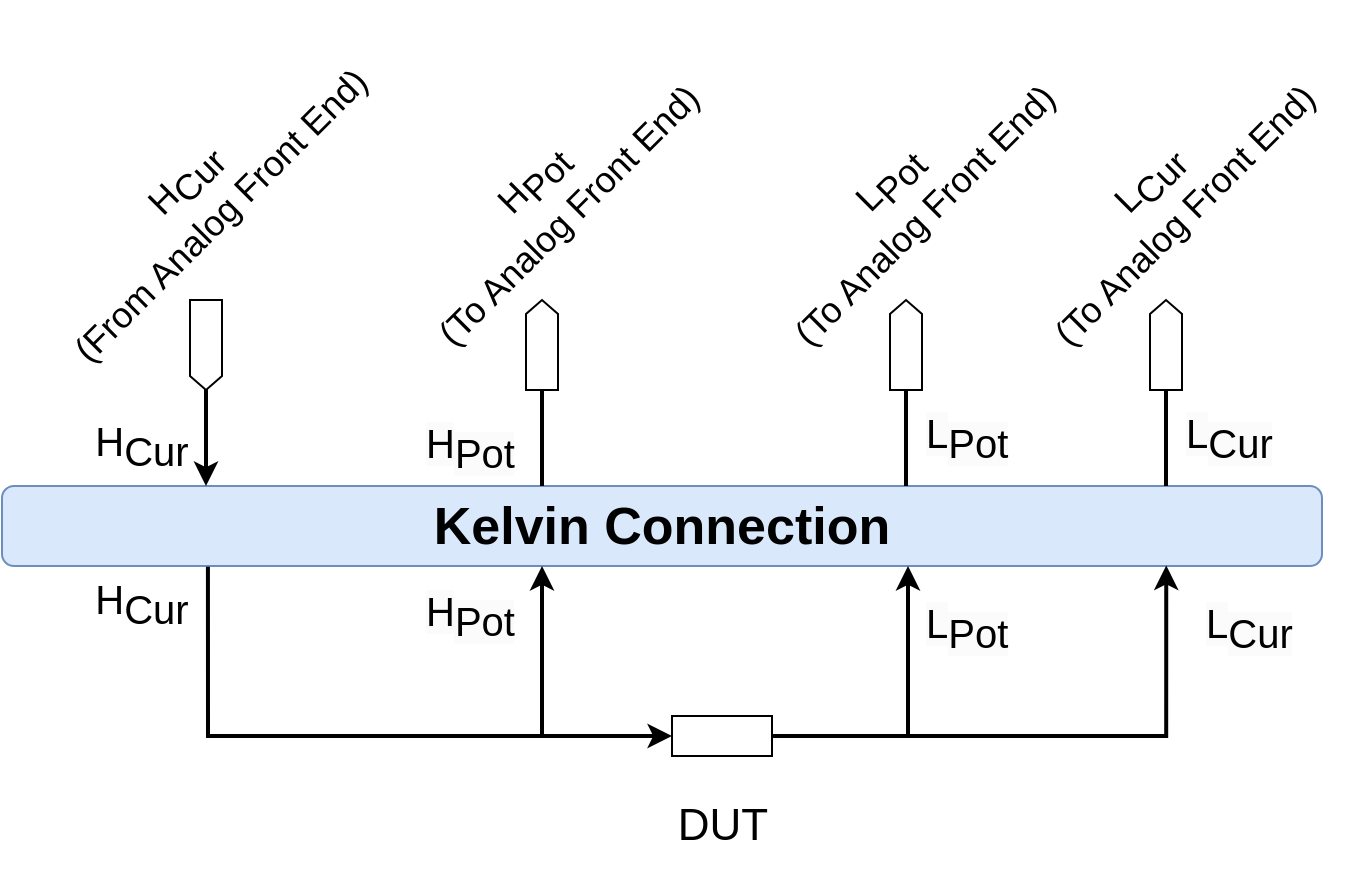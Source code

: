 <mxfile version="24.7.17">
  <diagram name="Side-1" id="eiTZTMTORghjNj7tX9Q2">
    <mxGraphModel dx="2086" dy="662" grid="1" gridSize="10" guides="1" tooltips="1" connect="1" arrows="1" fold="1" page="1" pageScale="1" pageWidth="827" pageHeight="1169" math="0" shadow="0">
      <root>
        <mxCell id="0" />
        <mxCell id="1" parent="0" />
        <mxCell id="2y5FE5ptQaROnDGIxqtj-1" value="&lt;font size=&quot;1&quot; style=&quot;&quot;&gt;&lt;b style=&quot;font-size: 26px;&quot;&gt;Kelvin Connection&lt;/b&gt;&lt;/font&gt;" style="rounded=1;whiteSpace=wrap;html=1;fontSize=22;fillColor=#dae8fc;strokeColor=#6c8ebf;" parent="1" vertex="1">
          <mxGeometry x="-730" y="435" width="660" height="40" as="geometry" />
        </mxCell>
        <mxCell id="2y5FE5ptQaROnDGIxqtj-2" value="" style="rounded=0;whiteSpace=wrap;html=1;" parent="1" vertex="1">
          <mxGeometry x="-395" y="550" width="50" height="20" as="geometry" />
        </mxCell>
        <mxCell id="2y5FE5ptQaROnDGIxqtj-3" value="&lt;font style=&quot;font-size: 20px;&quot;&gt;H&lt;sub style=&quot;font-size: 20px;&quot;&gt;Cur&lt;/sub&gt;&lt;/font&gt;" style="text;html=1;align=center;verticalAlign=middle;whiteSpace=wrap;rounded=0;fontSize=20;" parent="1" vertex="1">
          <mxGeometry x="-690" y="478.75" width="60" height="30" as="geometry" />
        </mxCell>
        <mxCell id="2y5FE5ptQaROnDGIxqtj-4" value="&lt;span style=&quot;color: rgb(0, 0, 0); font-family: Helvetica; font-size: 20px; font-style: normal; font-variant-ligatures: normal; font-variant-caps: normal; font-weight: 400; letter-spacing: normal; orphans: 2; text-align: center; text-indent: 0px; text-transform: none; widows: 2; word-spacing: 0px; -webkit-text-stroke-width: 0px; white-space: normal; background-color: rgb(251, 251, 251); text-decoration-thickness: initial; text-decoration-style: initial; text-decoration-color: initial; float: none; display: inline !important;&quot;&gt;H&lt;/span&gt;&lt;sub style=&quot;forced-color-adjust: none; color: rgb(0, 0, 0); font-family: Helvetica; font-style: normal; font-variant-ligatures: normal; font-variant-caps: normal; font-weight: 400; letter-spacing: normal; orphans: 2; text-align: center; text-indent: 0px; text-transform: none; widows: 2; word-spacing: 0px; -webkit-text-stroke-width: 0px; white-space: normal; background-color: rgb(251, 251, 251); text-decoration-thickness: initial; text-decoration-style: initial; text-decoration-color: initial; font-size: 20px;&quot;&gt;Pot&lt;/sub&gt;" style="text;whiteSpace=wrap;html=1;fontSize=20;" parent="1" vertex="1">
          <mxGeometry x="-520" y="478.75" width="60" height="40" as="geometry" />
        </mxCell>
        <mxCell id="2y5FE5ptQaROnDGIxqtj-5" value="&lt;span style=&quot;color: rgb(0, 0, 0); font-family: Helvetica; font-size: 20px; font-style: normal; font-variant-ligatures: normal; font-variant-caps: normal; font-weight: 400; letter-spacing: normal; orphans: 2; text-align: center; text-indent: 0px; text-transform: none; widows: 2; word-spacing: 0px; -webkit-text-stroke-width: 0px; white-space: normal; background-color: rgb(251, 251, 251); text-decoration-thickness: initial; text-decoration-style: initial; text-decoration-color: initial; float: none; display: inline !important;&quot;&gt;L&lt;/span&gt;&lt;sub style=&quot;forced-color-adjust: none; color: rgb(0, 0, 0); font-family: Helvetica; font-style: normal; font-variant-ligatures: normal; font-variant-caps: normal; font-weight: 400; letter-spacing: normal; orphans: 2; text-align: center; text-indent: 0px; text-transform: none; widows: 2; word-spacing: 0px; -webkit-text-stroke-width: 0px; white-space: normal; background-color: rgb(251, 251, 251); text-decoration-thickness: initial; text-decoration-style: initial; text-decoration-color: initial; font-size: 20px;&quot;&gt;Pot&lt;/sub&gt;" style="text;whiteSpace=wrap;html=1;fontSize=20;" parent="1" vertex="1">
          <mxGeometry x="-270" y="485" width="60" height="40" as="geometry" />
        </mxCell>
        <mxCell id="2y5FE5ptQaROnDGIxqtj-6" value="&lt;span style=&quot;color: rgb(0, 0, 0); font-family: Helvetica; font-size: 20px; font-style: normal; font-variant-ligatures: normal; font-variant-caps: normal; font-weight: 400; letter-spacing: normal; orphans: 2; text-align: center; text-indent: 0px; text-transform: none; widows: 2; word-spacing: 0px; -webkit-text-stroke-width: 0px; white-space: normal; background-color: rgb(251, 251, 251); text-decoration-thickness: initial; text-decoration-style: initial; text-decoration-color: initial; float: none; display: inline !important;&quot;&gt;L&lt;/span&gt;&lt;sub style=&quot;forced-color-adjust: none; color: rgb(0, 0, 0); font-family: Helvetica; font-style: normal; font-variant-ligatures: normal; font-variant-caps: normal; font-weight: 400; letter-spacing: normal; orphans: 2; text-align: center; text-indent: 0px; text-transform: none; widows: 2; word-spacing: 0px; -webkit-text-stroke-width: 0px; white-space: normal; background-color: rgb(251, 251, 251); text-decoration-thickness: initial; text-decoration-style: initial; text-decoration-color: initial; font-size: 20px;&quot;&gt;Cur&lt;/sub&gt;" style="text;whiteSpace=wrap;html=1;fontSize=20;" parent="1" vertex="1">
          <mxGeometry x="-130" y="485" width="60" height="40" as="geometry" />
        </mxCell>
        <mxCell id="2y5FE5ptQaROnDGIxqtj-7" value="&lt;font style=&quot;font-size: 20px;&quot;&gt;H&lt;sub style=&quot;font-size: 20px;&quot;&gt;Cur&lt;/sub&gt;&lt;/font&gt;" style="text;html=1;align=center;verticalAlign=middle;whiteSpace=wrap;rounded=0;fontSize=20;" parent="1" vertex="1">
          <mxGeometry x="-690" y="400" width="60" height="30" as="geometry" />
        </mxCell>
        <mxCell id="2y5FE5ptQaROnDGIxqtj-8" value="&lt;span style=&quot;color: rgb(0, 0, 0); font-family: Helvetica; font-size: 20px; font-style: normal; font-variant-ligatures: normal; font-variant-caps: normal; font-weight: 400; letter-spacing: normal; orphans: 2; text-align: center; text-indent: 0px; text-transform: none; widows: 2; word-spacing: 0px; -webkit-text-stroke-width: 0px; white-space: normal; background-color: rgb(251, 251, 251); text-decoration-thickness: initial; text-decoration-style: initial; text-decoration-color: initial; float: none; display: inline !important;&quot;&gt;H&lt;/span&gt;&lt;sub style=&quot;forced-color-adjust: none; color: rgb(0, 0, 0); font-family: Helvetica; font-style: normal; font-variant-ligatures: normal; font-variant-caps: normal; font-weight: 400; letter-spacing: normal; orphans: 2; text-align: center; text-indent: 0px; text-transform: none; widows: 2; word-spacing: 0px; -webkit-text-stroke-width: 0px; white-space: normal; background-color: rgb(251, 251, 251); text-decoration-thickness: initial; text-decoration-style: initial; text-decoration-color: initial; font-size: 20px;&quot;&gt;Pot&lt;/sub&gt;" style="text;whiteSpace=wrap;html=1;fontSize=20;" parent="1" vertex="1">
          <mxGeometry x="-520" y="395" width="60" height="40" as="geometry" />
        </mxCell>
        <mxCell id="2y5FE5ptQaROnDGIxqtj-9" value="&lt;span style=&quot;color: rgb(0, 0, 0); font-family: Helvetica; font-size: 20px; font-style: normal; font-variant-ligatures: normal; font-variant-caps: normal; font-weight: 400; letter-spacing: normal; orphans: 2; text-align: center; text-indent: 0px; text-transform: none; widows: 2; word-spacing: 0px; -webkit-text-stroke-width: 0px; white-space: normal; background-color: rgb(251, 251, 251); text-decoration-thickness: initial; text-decoration-style: initial; text-decoration-color: initial; float: none; display: inline !important;&quot;&gt;L&lt;/span&gt;&lt;sub style=&quot;forced-color-adjust: none; color: rgb(0, 0, 0); font-family: Helvetica; font-style: normal; font-variant-ligatures: normal; font-variant-caps: normal; font-weight: 400; letter-spacing: normal; orphans: 2; text-align: center; text-indent: 0px; text-transform: none; widows: 2; word-spacing: 0px; -webkit-text-stroke-width: 0px; white-space: normal; background-color: rgb(251, 251, 251); text-decoration-thickness: initial; text-decoration-style: initial; text-decoration-color: initial; font-size: 20px;&quot;&gt;Pot&lt;/sub&gt;" style="text;whiteSpace=wrap;html=1;fontSize=20;" parent="1" vertex="1">
          <mxGeometry x="-270" y="390" width="60" height="40" as="geometry" />
        </mxCell>
        <mxCell id="2y5FE5ptQaROnDGIxqtj-10" value="&lt;span style=&quot;color: rgb(0, 0, 0); font-family: Helvetica; font-size: 20px; font-style: normal; font-variant-ligatures: normal; font-variant-caps: normal; font-weight: 400; letter-spacing: normal; orphans: 2; text-align: center; text-indent: 0px; text-transform: none; widows: 2; word-spacing: 0px; -webkit-text-stroke-width: 0px; white-space: normal; background-color: rgb(251, 251, 251); text-decoration-thickness: initial; text-decoration-style: initial; text-decoration-color: initial; float: none; display: inline !important;&quot;&gt;L&lt;/span&gt;&lt;sub style=&quot;forced-color-adjust: none; color: rgb(0, 0, 0); font-family: Helvetica; font-style: normal; font-variant-ligatures: normal; font-variant-caps: normal; font-weight: 400; letter-spacing: normal; orphans: 2; text-align: center; text-indent: 0px; text-transform: none; widows: 2; word-spacing: 0px; -webkit-text-stroke-width: 0px; white-space: normal; background-color: rgb(251, 251, 251); text-decoration-thickness: initial; text-decoration-style: initial; text-decoration-color: initial; font-size: 20px;&quot;&gt;Cur&lt;/sub&gt;" style="text;whiteSpace=wrap;html=1;fontSize=20;" parent="1" vertex="1">
          <mxGeometry x="-140" y="390" width="60" height="40" as="geometry" />
        </mxCell>
        <mxCell id="2y5FE5ptQaROnDGIxqtj-11" style="edgeStyle=orthogonalEdgeStyle;rounded=0;orthogonalLoop=1;jettySize=auto;html=1;exitX=1;exitY=0.5;exitDx=0;exitDy=0;entryX=0.882;entryY=0.993;entryDx=0;entryDy=0;entryPerimeter=0;strokeWidth=2;" parent="1" source="2y5FE5ptQaROnDGIxqtj-2" target="2y5FE5ptQaROnDGIxqtj-1" edge="1">
          <mxGeometry relative="1" as="geometry">
            <Array as="points">
              <mxPoint x="-148" y="560" />
            </Array>
          </mxGeometry>
        </mxCell>
        <mxCell id="2y5FE5ptQaROnDGIxqtj-12" style="edgeStyle=orthogonalEdgeStyle;rounded=0;orthogonalLoop=1;jettySize=auto;html=1;entryX=0.156;entryY=1.008;entryDx=0;entryDy=0;entryPerimeter=0;startArrow=classic;startFill=1;endArrow=none;endFill=0;strokeWidth=2;" parent="1" source="2y5FE5ptQaROnDGIxqtj-2" target="2y5FE5ptQaROnDGIxqtj-1" edge="1">
          <mxGeometry relative="1" as="geometry">
            <Array as="points">
              <mxPoint x="-627" y="560" />
            </Array>
          </mxGeometry>
        </mxCell>
        <mxCell id="2y5FE5ptQaROnDGIxqtj-13" value="" style="endArrow=none;html=1;rounded=0;strokeWidth=2;endFill=0;startArrow=classic;startFill=1;" parent="1" edge="1">
          <mxGeometry width="50" height="50" relative="1" as="geometry">
            <mxPoint x="-460" y="475" as="sourcePoint" />
            <mxPoint x="-460" y="559" as="targetPoint" />
          </mxGeometry>
        </mxCell>
        <mxCell id="2y5FE5ptQaROnDGIxqtj-14" value="" style="endArrow=none;html=1;rounded=0;strokeWidth=2;startArrow=classic;startFill=1;endFill=0;" parent="1" edge="1">
          <mxGeometry width="50" height="50" relative="1" as="geometry">
            <mxPoint x="-277" y="475" as="sourcePoint" />
            <mxPoint x="-277" y="559" as="targetPoint" />
          </mxGeometry>
        </mxCell>
        <mxCell id="2y5FE5ptQaROnDGIxqtj-15" value="" style="endArrow=none;html=1;rounded=0;strokeWidth=2;endFill=0;startArrow=classic;startFill=1;" parent="1" edge="1">
          <mxGeometry width="50" height="50" relative="1" as="geometry">
            <mxPoint x="-628" y="435" as="sourcePoint" />
            <mxPoint x="-628" y="385" as="targetPoint" />
          </mxGeometry>
        </mxCell>
        <mxCell id="2y5FE5ptQaROnDGIxqtj-16" value="" style="endArrow=none;html=1;rounded=0;strokeWidth=2;endFill=0;" parent="1" edge="1">
          <mxGeometry width="50" height="50" relative="1" as="geometry">
            <mxPoint x="-460" y="435" as="sourcePoint" />
            <mxPoint x="-460" y="385" as="targetPoint" />
          </mxGeometry>
        </mxCell>
        <mxCell id="2y5FE5ptQaROnDGIxqtj-17" value="" style="endArrow=none;html=1;rounded=0;strokeWidth=2;endFill=0;" parent="1" edge="1">
          <mxGeometry width="50" height="50" relative="1" as="geometry">
            <mxPoint x="-278" y="435" as="sourcePoint" />
            <mxPoint x="-278" y="385" as="targetPoint" />
          </mxGeometry>
        </mxCell>
        <mxCell id="2y5FE5ptQaROnDGIxqtj-18" value="" style="endArrow=none;html=1;rounded=0;strokeWidth=2;endFill=0;" parent="1" edge="1">
          <mxGeometry width="50" height="50" relative="1" as="geometry">
            <mxPoint x="-148" y="435" as="sourcePoint" />
            <mxPoint x="-148" y="385" as="targetPoint" />
          </mxGeometry>
        </mxCell>
        <mxCell id="2y5FE5ptQaROnDGIxqtj-19" value="" style="shape=offPageConnector;whiteSpace=wrap;html=1;rotation=-180;size=0.156;" parent="1" vertex="1">
          <mxGeometry x="-468" y="342" width="16" height="45" as="geometry" />
        </mxCell>
        <mxCell id="2y5FE5ptQaROnDGIxqtj-20" value="" style="shape=offPageConnector;whiteSpace=wrap;html=1;rotation=0;size=0.156;" parent="1" vertex="1">
          <mxGeometry x="-636" y="342" width="16" height="45" as="geometry" />
        </mxCell>
        <mxCell id="2y5FE5ptQaROnDGIxqtj-21" value="" style="shape=offPageConnector;whiteSpace=wrap;html=1;rotation=-180;size=0.156;" parent="1" vertex="1">
          <mxGeometry x="-286" y="342" width="16" height="45" as="geometry" />
        </mxCell>
        <mxCell id="2y5FE5ptQaROnDGIxqtj-22" value="" style="shape=offPageConnector;whiteSpace=wrap;html=1;rotation=-180;size=0.156;" parent="1" vertex="1">
          <mxGeometry x="-156" y="342" width="16" height="45" as="geometry" />
        </mxCell>
        <mxCell id="2y5FE5ptQaROnDGIxqtj-24" value="&lt;font style=&quot;font-size: 18px;&quot;&gt;H&lt;sub style=&quot;font-size: 18px;&quot;&gt;Cur&lt;/sub&gt;&lt;br style=&quot;font-size: 18px;&quot;&gt;(From Analog Front End)&lt;/font&gt;" style="text;html=1;align=center;verticalAlign=middle;resizable=0;points=[];autosize=1;strokeColor=none;fillColor=none;rotation=-45;fontSize=18;" parent="1" vertex="1">
          <mxGeometry x="-740" y="261" width="220" height="60" as="geometry" />
        </mxCell>
        <mxCell id="2y5FE5ptQaROnDGIxqtj-25" value="&lt;font style=&quot;font-size: 18px;&quot;&gt;H&lt;sub style=&quot;font-size: 18px;&quot;&gt;Pot&lt;/sub&gt;&lt;br style=&quot;font-size: 18px;&quot;&gt;(To Analog Front End)&lt;br&gt;&lt;/font&gt;" style="text;html=1;align=center;verticalAlign=middle;resizable=0;points=[];autosize=1;strokeColor=none;fillColor=none;rotation=-45;fontSize=18;" parent="1" vertex="1">
          <mxGeometry x="-556" y="261" width="200" height="60" as="geometry" />
        </mxCell>
        <mxCell id="2y5FE5ptQaROnDGIxqtj-26" value="&lt;font style=&quot;font-size: 18px;&quot;&gt;L&lt;sub style=&quot;font-size: 18px;&quot;&gt;Pot&lt;/sub&gt;&lt;br style=&quot;font-size: 18px;&quot;&gt;(To Analog Front End)&lt;br&gt;&lt;/font&gt;" style="text;html=1;align=center;verticalAlign=middle;resizable=0;points=[];autosize=1;strokeColor=none;fillColor=none;rotation=-45;fontSize=18;" parent="1" vertex="1">
          <mxGeometry x="-378" y="261" width="200" height="60" as="geometry" />
        </mxCell>
        <mxCell id="2y5FE5ptQaROnDGIxqtj-27" value="&lt;font style=&quot;font-size: 18px;&quot;&gt;L&lt;sub style=&quot;font-size: 18px;&quot;&gt;Cur&lt;/sub&gt;&lt;br style=&quot;font-size: 18px;&quot;&gt;(To Analog Front End)&lt;br&gt;&lt;/font&gt;" style="text;html=1;align=center;verticalAlign=middle;resizable=0;points=[];autosize=1;strokeColor=none;fillColor=none;rotation=-45;fontSize=18;" parent="1" vertex="1">
          <mxGeometry x="-248" y="261" width="200" height="60" as="geometry" />
        </mxCell>
        <mxCell id="2y5FE5ptQaROnDGIxqtj-28" value="DUT" style="text;html=1;align=center;verticalAlign=middle;resizable=0;points=[];autosize=1;strokeColor=none;fillColor=none;fontSize=22;" parent="1" vertex="1">
          <mxGeometry x="-405" y="585" width="70" height="40" as="geometry" />
        </mxCell>
      </root>
    </mxGraphModel>
  </diagram>
</mxfile>

